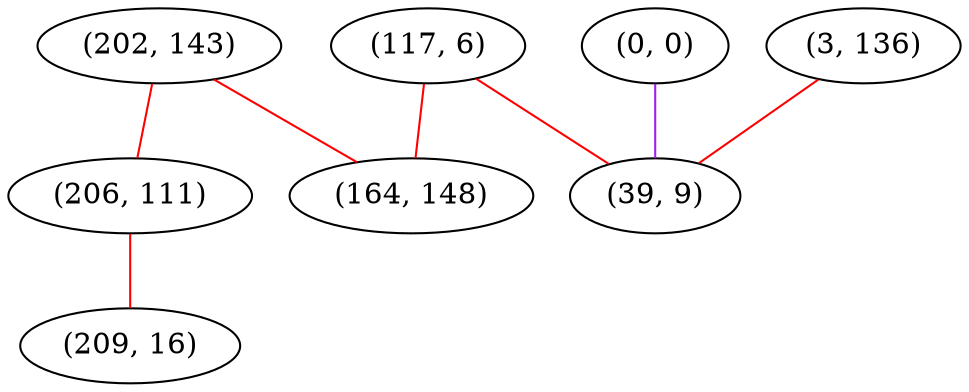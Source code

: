 graph "" {
"(202, 143)";
"(0, 0)";
"(3, 136)";
"(206, 111)";
"(117, 6)";
"(209, 16)";
"(164, 148)";
"(39, 9)";
"(202, 143)" -- "(164, 148)"  [color=red, key=0, weight=1];
"(202, 143)" -- "(206, 111)"  [color=red, key=0, weight=1];
"(0, 0)" -- "(39, 9)"  [color=purple, key=0, weight=4];
"(3, 136)" -- "(39, 9)"  [color=red, key=0, weight=1];
"(206, 111)" -- "(209, 16)"  [color=red, key=0, weight=1];
"(117, 6)" -- "(164, 148)"  [color=red, key=0, weight=1];
"(117, 6)" -- "(39, 9)"  [color=red, key=0, weight=1];
}
